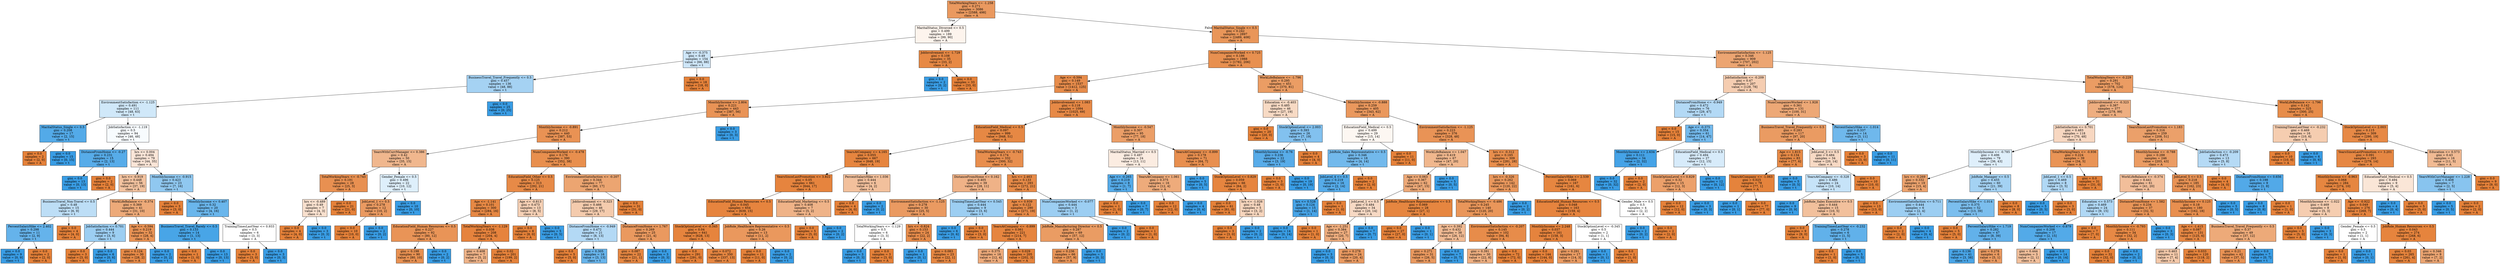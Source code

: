 digraph Tree {
node [shape=box, style="filled", color="black"] ;
0 [label="TotalWorkingYears <= -1.258\ngini = 0.271\nsamples = 3086\nvalue = [2588, 498]\nclass = A", fillcolor="#ea995f"] ;
1 [label="MaritalStatus_Divorced <= 0.5\ngini = 0.499\nsamples = 189\nvalue = [99, 90]\nclass = A", fillcolor="#fdf4ed"] ;
0 -> 1 [labeldistance=2.5, labelangle=45, headlabel="True"] ;
2 [label="Age <= -0.375\ngini = 0.49\nsamples = 154\nvalue = [66, 88]\nclass = t", fillcolor="#cee6f8"] ;
1 -> 2 ;
3 [label="BusinessTravel_Travel_Frequently <= 0.5\ngini = 0.457\nsamples = 136\nvalue = [48, 88]\nclass = t", fillcolor="#a5d2f3"] ;
2 -> 3 ;
4 [label="EnvironmentSatisfaction <= -1.125\ngini = 0.491\nsamples = 111\nvalue = [48, 63]\nclass = t", fillcolor="#d0e8f9"] ;
3 -> 4 ;
5 [label="MaritalStatus_Single <= 0.5\ngini = 0.208\nsamples = 17\nvalue = [2, 15]\nclass = t", fillcolor="#53aae8"] ;
4 -> 5 ;
6 [label="gini = 0.0\nsamples = 2\nvalue = [2, 0]\nclass = A", fillcolor="#e58139"] ;
5 -> 6 ;
7 [label="gini = 0.0\nsamples = 15\nvalue = [0, 15]\nclass = t", fillcolor="#399de5"] ;
5 -> 7 ;
8 [label="JobSatisfaction <= -1.119\ngini = 0.5\nsamples = 94\nvalue = [46, 48]\nclass = t", fillcolor="#f7fbfe"] ;
4 -> 8 ;
9 [label="DistanceFromHome <= -0.27\ngini = 0.231\nsamples = 15\nvalue = [2, 13]\nclass = t", fillcolor="#57ace9"] ;
8 -> 9 ;
10 [label="gini = 0.0\nsamples = 13\nvalue = [0, 13]\nclass = t", fillcolor="#399de5"] ;
9 -> 10 ;
11 [label="gini = 0.0\nsamples = 2\nvalue = [2, 0]\nclass = A", fillcolor="#e58139"] ;
9 -> 11 ;
12 [label="hrs <= 0.004\ngini = 0.494\nsamples = 79\nvalue = [44, 35]\nclass = A", fillcolor="#fae5d7"] ;
8 -> 12 ;
13 [label="hrs <= -0.919\ngini = 0.448\nsamples = 56\nvalue = [37, 19]\nclass = A", fillcolor="#f2c29f"] ;
12 -> 13 ;
14 [label="BusinessTravel_Non-Travel <= 0.5\ngini = 0.48\nsamples = 15\nvalue = [6, 9]\nclass = t", fillcolor="#bddef6"] ;
13 -> 14 ;
15 [label="PercentSalaryHike <= 2.402\ngini = 0.298\nsamples = 11\nvalue = [2, 9]\nclass = t", fillcolor="#65b3eb"] ;
14 -> 15 ;
16 [label="gini = 0.0\nsamples = 9\nvalue = [0, 9]\nclass = t", fillcolor="#399de5"] ;
15 -> 16 ;
17 [label="gini = 0.0\nsamples = 2\nvalue = [2, 0]\nclass = A", fillcolor="#e58139"] ;
15 -> 17 ;
18 [label="gini = 0.0\nsamples = 4\nvalue = [4, 0]\nclass = A", fillcolor="#e58139"] ;
14 -> 18 ;
19 [label="WorkLifeBalance <= -0.374\ngini = 0.369\nsamples = 41\nvalue = [31, 10]\nclass = A", fillcolor="#edaa79"] ;
13 -> 19 ;
20 [label="JobSatisfaction <= 0.701\ngini = 0.444\nsamples = 9\nvalue = [3, 6]\nclass = t", fillcolor="#9ccef2"] ;
19 -> 20 ;
21 [label="gini = 0.0\nsamples = 3\nvalue = [3, 0]\nclass = A", fillcolor="#e58139"] ;
20 -> 21 ;
22 [label="gini = 0.0\nsamples = 6\nvalue = [0, 6]\nclass = t", fillcolor="#399de5"] ;
20 -> 22 ;
23 [label="Age <= -0.594\ngini = 0.219\nsamples = 32\nvalue = [28, 4]\nclass = A", fillcolor="#e99355"] ;
19 -> 23 ;
24 [label="gini = 0.124\nsamples = 30\nvalue = [28, 2]\nclass = A", fillcolor="#e78a47"] ;
23 -> 24 ;
25 [label="gini = 0.0\nsamples = 2\nvalue = [0, 2]\nclass = t", fillcolor="#399de5"] ;
23 -> 25 ;
26 [label="MonthlyIncome <= -0.915\ngini = 0.423\nsamples = 23\nvalue = [7, 16]\nclass = t", fillcolor="#90c8f0"] ;
12 -> 26 ;
27 [label="gini = 0.0\nsamples = 3\nvalue = [3, 0]\nclass = A", fillcolor="#e58139"] ;
26 -> 27 ;
28 [label="MonthlyIncome <= 0.407\ngini = 0.32\nsamples = 20\nvalue = [4, 16]\nclass = t", fillcolor="#6ab6ec"] ;
26 -> 28 ;
29 [label="BusinessTravel_Travel_Rarely <= 0.5\ngini = 0.133\nsamples = 14\nvalue = [1, 13]\nclass = t", fillcolor="#48a5e7"] ;
28 -> 29 ;
30 [label="gini = 0.0\nsamples = 1\nvalue = [1, 0]\nclass = A", fillcolor="#e58139"] ;
29 -> 30 ;
31 [label="gini = 0.0\nsamples = 13\nvalue = [0, 13]\nclass = t", fillcolor="#399de5"] ;
29 -> 31 ;
32 [label="TrainingTimesLastYear <= 0.933\ngini = 0.5\nsamples = 6\nvalue = [3, 3]\nclass = A", fillcolor="#ffffff"] ;
28 -> 32 ;
33 [label="gini = 0.0\nsamples = 3\nvalue = [3, 0]\nclass = A", fillcolor="#e58139"] ;
32 -> 33 ;
34 [label="gini = 0.0\nsamples = 3\nvalue = [0, 3]\nclass = t", fillcolor="#399de5"] ;
32 -> 34 ;
35 [label="gini = 0.0\nsamples = 25\nvalue = [0, 25]\nclass = t", fillcolor="#399de5"] ;
3 -> 35 ;
36 [label="gini = 0.0\nsamples = 18\nvalue = [18, 0]\nclass = A", fillcolor="#e58139"] ;
2 -> 36 ;
37 [label="JobInvolvement <= -1.729\ngini = 0.108\nsamples = 35\nvalue = [33, 2]\nclass = A", fillcolor="#e78945"] ;
1 -> 37 ;
38 [label="gini = 0.0\nsamples = 2\nvalue = [0, 2]\nclass = t", fillcolor="#399de5"] ;
37 -> 38 ;
39 [label="gini = 0.0\nsamples = 33\nvalue = [33, 0]\nclass = A", fillcolor="#e58139"] ;
37 -> 39 ;
40 [label="MaritalStatus_Single <= 0.5\ngini = 0.242\nsamples = 2897\nvalue = [2489, 408]\nclass = A", fillcolor="#e99659"] ;
0 -> 40 [labeldistance=2.5, labelangle=-45, headlabel="False"] ;
41 [label="NumCompaniesWorked <= 0.725\ngini = 0.186\nsamples = 1988\nvalue = [1782, 206]\nclass = A", fillcolor="#e89050"] ;
40 -> 41 ;
42 [label="Age <= -0.594\ngini = 0.149\nsamples = 1537\nvalue = [1412, 125]\nclass = A", fillcolor="#e78c4b"] ;
41 -> 42 ;
43 [label="MonthlyIncome <= 2.804\ngini = 0.221\nsamples = 443\nvalue = [387, 56]\nclass = A", fillcolor="#e99356"] ;
42 -> 43 ;
44 [label="MonthlyIncome <= -0.891\ngini = 0.212\nsamples = 440\nvalue = [387, 53]\nclass = A", fillcolor="#e99254"] ;
43 -> 44 ;
45 [label="YearsWithCurrManager <= 0.386\ngini = 0.42\nsamples = 50\nvalue = [35, 15]\nclass = A", fillcolor="#f0b78e"] ;
44 -> 45 ;
46 [label="TotalWorkingYears <= -0.743\ngini = 0.191\nsamples = 28\nvalue = [25, 3]\nclass = A", fillcolor="#e89051"] ;
45 -> 46 ;
47 [label="hrs <= -0.489\ngini = 0.49\nsamples = 7\nvalue = [4, 3]\nclass = A", fillcolor="#f8e0ce"] ;
46 -> 47 ;
48 [label="gini = 0.0\nsamples = 4\nvalue = [4, 0]\nclass = A", fillcolor="#e58139"] ;
47 -> 48 ;
49 [label="gini = 0.0\nsamples = 3\nvalue = [0, 3]\nclass = t", fillcolor="#399de5"] ;
47 -> 49 ;
50 [label="gini = 0.0\nsamples = 21\nvalue = [21, 0]\nclass = A", fillcolor="#e58139"] ;
46 -> 50 ;
51 [label="Gender_Female <= 0.5\ngini = 0.496\nsamples = 22\nvalue = [10, 12]\nclass = t", fillcolor="#deeffb"] ;
45 -> 51 ;
52 [label="JobLevel_1 <= 0.5\ngini = 0.278\nsamples = 12\nvalue = [10, 2]\nclass = A", fillcolor="#ea9a61"] ;
51 -> 52 ;
53 [label="gini = 0.0\nsamples = 10\nvalue = [10, 0]\nclass = A", fillcolor="#e58139"] ;
52 -> 53 ;
54 [label="gini = 0.0\nsamples = 2\nvalue = [0, 2]\nclass = t", fillcolor="#399de5"] ;
52 -> 54 ;
55 [label="gini = 0.0\nsamples = 10\nvalue = [0, 10]\nclass = t", fillcolor="#399de5"] ;
51 -> 55 ;
56 [label="NumCompaniesWorked <= -0.478\ngini = 0.176\nsamples = 390\nvalue = [352, 38]\nclass = A", fillcolor="#e88f4e"] ;
44 -> 56 ;
57 [label="EducationField_Other <= 0.5\ngini = 0.125\nsamples = 313\nvalue = [292, 21]\nclass = A", fillcolor="#e78a47"] ;
56 -> 57 ;
58 [label="Age <= -1.141\ngini = 0.101\nsamples = 300\nvalue = [284, 16]\nclass = A", fillcolor="#e68844"] ;
57 -> 58 ;
59 [label="EducationField_Human Resources <= 0.5\ngini = 0.227\nsamples = 92\nvalue = [80, 12]\nclass = A", fillcolor="#e99457"] ;
58 -> 59 ;
60 [label="gini = 0.198\nsamples = 90\nvalue = [80, 10]\nclass = A", fillcolor="#e89152"] ;
59 -> 60 ;
61 [label="gini = 0.0\nsamples = 2\nvalue = [0, 2]\nclass = t", fillcolor="#399de5"] ;
59 -> 61 ;
62 [label="TotalWorkingYears <= -1.129\ngini = 0.038\nsamples = 208\nvalue = [204, 4]\nclass = A", fillcolor="#e6833d"] ;
58 -> 62 ;
63 [label="gini = 0.408\nsamples = 7\nvalue = [5, 2]\nclass = A", fillcolor="#efb388"] ;
62 -> 63 ;
64 [label="gini = 0.02\nsamples = 201\nvalue = [199, 2]\nclass = A", fillcolor="#e5823b"] ;
62 -> 64 ;
65 [label="Age <= -0.813\ngini = 0.473\nsamples = 13\nvalue = [8, 5]\nclass = A", fillcolor="#f5d0b5"] ;
57 -> 65 ;
66 [label="gini = 0.0\nsamples = 8\nvalue = [8, 0]\nclass = A", fillcolor="#e58139"] ;
65 -> 66 ;
67 [label="gini = 0.0\nsamples = 5\nvalue = [0, 5]\nclass = t", fillcolor="#399de5"] ;
65 -> 67 ;
68 [label="EnvironmentSatisfaction <= -0.207\ngini = 0.344\nsamples = 77\nvalue = [60, 17]\nclass = A", fillcolor="#eca571"] ;
56 -> 68 ;
69 [label="JobInvolvement <= -0.323\ngini = 0.466\nsamples = 46\nvalue = [29, 17]\nclass = A", fillcolor="#f4cbad"] ;
68 -> 69 ;
70 [label="DistanceFromHome <= -0.949\ngini = 0.472\nsamples = 21\nvalue = [8, 13]\nclass = t", fillcolor="#b3d9f5"] ;
69 -> 70 ;
71 [label="gini = 0.0\nsamples = 5\nvalue = [5, 0]\nclass = A", fillcolor="#e58139"] ;
70 -> 71 ;
72 [label="gini = 0.305\nsamples = 16\nvalue = [3, 13]\nclass = t", fillcolor="#67b4eb"] ;
70 -> 72 ;
73 [label="DistanceFromHome <= 1.767\ngini = 0.269\nsamples = 25\nvalue = [21, 4]\nclass = A", fillcolor="#ea995f"] ;
69 -> 73 ;
74 [label="gini = 0.087\nsamples = 22\nvalue = [21, 1]\nclass = A", fillcolor="#e68742"] ;
73 -> 74 ;
75 [label="gini = 0.0\nsamples = 3\nvalue = [0, 3]\nclass = t", fillcolor="#399de5"] ;
73 -> 75 ;
76 [label="gini = 0.0\nsamples = 31\nvalue = [31, 0]\nclass = A", fillcolor="#e58139"] ;
68 -> 76 ;
77 [label="gini = 0.0\nsamples = 3\nvalue = [0, 3]\nclass = t", fillcolor="#399de5"] ;
43 -> 77 ;
78 [label="JobInvolvement <= 1.083\ngini = 0.118\nsamples = 1094\nvalue = [1025, 69]\nclass = A", fillcolor="#e78946"] ;
42 -> 78 ;
79 [label="EducationField_Medical <= 0.5\ngini = 0.097\nsamples = 999\nvalue = [948, 51]\nclass = A", fillcolor="#e68844"] ;
78 -> 79 ;
80 [label="YearsAtCompany <= 4.165\ngini = 0.055\nsamples = 667\nvalue = [648, 19]\nclass = A", fillcolor="#e6853f"] ;
79 -> 80 ;
81 [label="YearsSinceLastPromotion <= 3.822\ngini = 0.05\nsamples = 661\nvalue = [644, 17]\nclass = A", fillcolor="#e6843e"] ;
80 -> 81 ;
82 [label="EducationField_Human Resources <= 0.5\ngini = 0.045\nsamples = 654\nvalue = [639, 15]\nclass = A", fillcolor="#e6843e"] ;
81 -> 82 ;
83 [label="StockOptionLevel <= -0.345\ngini = 0.04\nsamples = 641\nvalue = [628, 13]\nclass = A", fillcolor="#e6843d"] ;
82 -> 83 ;
84 [label="gini = 0.0\nsamples = 291\nvalue = [291, 0]\nclass = A", fillcolor="#e58139"] ;
83 -> 84 ;
85 [label="gini = 0.072\nsamples = 350\nvalue = [337, 13]\nclass = A", fillcolor="#e68641"] ;
83 -> 85 ;
86 [label="JobRole_Healthcare Representative <= 0.5\ngini = 0.26\nsamples = 13\nvalue = [11, 2]\nclass = A", fillcolor="#ea985d"] ;
82 -> 86 ;
87 [label="gini = 0.0\nsamples = 11\nvalue = [11, 0]\nclass = A", fillcolor="#e58139"] ;
86 -> 87 ;
88 [label="gini = 0.0\nsamples = 2\nvalue = [0, 2]\nclass = t", fillcolor="#399de5"] ;
86 -> 88 ;
89 [label="EducationField_Marketing <= 0.5\ngini = 0.408\nsamples = 7\nvalue = [5, 2]\nclass = A", fillcolor="#efb388"] ;
81 -> 89 ;
90 [label="gini = 0.0\nsamples = 5\nvalue = [5, 0]\nclass = A", fillcolor="#e58139"] ;
89 -> 90 ;
91 [label="gini = 0.0\nsamples = 2\nvalue = [0, 2]\nclass = t", fillcolor="#399de5"] ;
89 -> 91 ;
92 [label="PercentSalaryHike <= 1.036\ngini = 0.444\nsamples = 6\nvalue = [4, 2]\nclass = A", fillcolor="#f2c09c"] ;
80 -> 92 ;
93 [label="gini = 0.0\nsamples = 4\nvalue = [4, 0]\nclass = A", fillcolor="#e58139"] ;
92 -> 93 ;
94 [label="gini = 0.0\nsamples = 2\nvalue = [0, 2]\nclass = t", fillcolor="#399de5"] ;
92 -> 94 ;
95 [label="TotalWorkingYears <= -0.743\ngini = 0.174\nsamples = 332\nvalue = [300, 32]\nclass = A", fillcolor="#e88e4e"] ;
79 -> 95 ;
96 [label="DistanceFromHome <= 0.162\ngini = 0.405\nsamples = 39\nvalue = [28, 11]\nclass = A", fillcolor="#efb287"] ;
95 -> 96 ;
97 [label="EnvironmentSatisfaction <= -1.125\ngini = 0.278\nsamples = 30\nvalue = [25, 5]\nclass = A", fillcolor="#ea9a61"] ;
96 -> 97 ;
98 [label="TotalWorkingYears <= -1.129\ngini = 0.5\nsamples = 6\nvalue = [3, 3]\nclass = A", fillcolor="#ffffff"] ;
97 -> 98 ;
99 [label="gini = 0.0\nsamples = 3\nvalue = [0, 3]\nclass = t", fillcolor="#399de5"] ;
98 -> 99 ;
100 [label="gini = 0.0\nsamples = 3\nvalue = [3, 0]\nclass = A", fillcolor="#e58139"] ;
98 -> 100 ;
101 [label="hrs <= -0.824\ngini = 0.153\nsamples = 24\nvalue = [22, 2]\nclass = A", fillcolor="#e78c4b"] ;
97 -> 101 ;
102 [label="gini = 0.0\nsamples = 1\nvalue = [0, 1]\nclass = t", fillcolor="#399de5"] ;
101 -> 102 ;
103 [label="gini = 0.083\nsamples = 23\nvalue = [22, 1]\nclass = A", fillcolor="#e68742"] ;
101 -> 103 ;
104 [label="TrainingTimesLastYear <= 0.545\ngini = 0.444\nsamples = 9\nvalue = [3, 6]\nclass = t", fillcolor="#9ccef2"] ;
96 -> 104 ;
105 [label="gini = 0.0\nsamples = 6\nvalue = [0, 6]\nclass = t", fillcolor="#399de5"] ;
104 -> 105 ;
106 [label="gini = 0.0\nsamples = 3\nvalue = [3, 0]\nclass = A", fillcolor="#e58139"] ;
104 -> 106 ;
107 [label="hrs <= 2.463\ngini = 0.133\nsamples = 293\nvalue = [272, 21]\nclass = A", fillcolor="#e78b48"] ;
95 -> 107 ;
108 [label="Age <= 0.939\ngini = 0.122\nsamples = 290\nvalue = [271, 19]\nclass = A", fillcolor="#e78a47"] ;
107 -> 108 ;
109 [label="YearsAtCompany <= -0.899\ngini = 0.061\nsamples = 221\nvalue = [214, 7]\nclass = A", fillcolor="#e6853f"] ;
108 -> 109 ;
110 [label="gini = 0.375\nsamples = 16\nvalue = [12, 4]\nclass = A", fillcolor="#eeab7b"] ;
109 -> 110 ;
111 [label="gini = 0.029\nsamples = 205\nvalue = [202, 3]\nclass = A", fillcolor="#e5833c"] ;
109 -> 111 ;
112 [label="JobRole_Manufacturing Director <= 0.5\ngini = 0.287\nsamples = 69\nvalue = [57, 12]\nclass = A", fillcolor="#ea9c63"] ;
108 -> 112 ;
113 [label="gini = 0.236\nsamples = 66\nvalue = [57, 9]\nclass = A", fillcolor="#e99558"] ;
112 -> 113 ;
114 [label="gini = 0.0\nsamples = 3\nvalue = [0, 3]\nclass = t", fillcolor="#399de5"] ;
112 -> 114 ;
115 [label="NumCompaniesWorked <= -0.077\ngini = 0.444\nsamples = 3\nvalue = [1, 2]\nclass = t", fillcolor="#9ccef2"] ;
107 -> 115 ;
116 [label="gini = 0.0\nsamples = 2\nvalue = [0, 2]\nclass = t", fillcolor="#399de5"] ;
115 -> 116 ;
117 [label="gini = 0.0\nsamples = 1\nvalue = [1, 0]\nclass = A", fillcolor="#e58139"] ;
115 -> 117 ;
118 [label="MonthlyIncome <= -0.547\ngini = 0.307\nsamples = 95\nvalue = [77, 18]\nclass = A", fillcolor="#eb9e67"] ;
78 -> 118 ;
119 [label="MaritalStatus_Married <= 0.5\ngini = 0.497\nsamples = 24\nvalue = [13, 11]\nclass = A", fillcolor="#fbece1"] ;
118 -> 119 ;
120 [label="Age <= -0.265\ngini = 0.219\nsamples = 8\nvalue = [1, 7]\nclass = t", fillcolor="#55abe9"] ;
119 -> 120 ;
121 [label="gini = 0.0\nsamples = 1\nvalue = [1, 0]\nclass = A", fillcolor="#e58139"] ;
120 -> 121 ;
122 [label="gini = 0.0\nsamples = 7\nvalue = [0, 7]\nclass = t", fillcolor="#399de5"] ;
120 -> 122 ;
123 [label="YearsAtCompany <= 1.061\ngini = 0.375\nsamples = 16\nvalue = [12, 4]\nclass = A", fillcolor="#eeab7b"] ;
119 -> 123 ;
124 [label="gini = 0.0\nsamples = 12\nvalue = [12, 0]\nclass = A", fillcolor="#e58139"] ;
123 -> 124 ;
125 [label="gini = 0.0\nsamples = 4\nvalue = [0, 4]\nclass = t", fillcolor="#399de5"] ;
123 -> 125 ;
126 [label="YearsAtCompany <= -0.899\ngini = 0.178\nsamples = 71\nvalue = [64, 7]\nclass = A", fillcolor="#e88f4f"] ;
118 -> 126 ;
127 [label="gini = 0.0\nsamples = 5\nvalue = [0, 5]\nclass = t", fillcolor="#399de5"] ;
126 -> 127 ;
128 [label="StockOptionLevel <= 0.829\ngini = 0.059\nsamples = 66\nvalue = [64, 2]\nclass = A", fillcolor="#e6853f"] ;
126 -> 128 ;
129 [label="gini = 0.0\nsamples = 61\nvalue = [61, 0]\nclass = A", fillcolor="#e58139"] ;
128 -> 129 ;
130 [label="hrs <= -1.026\ngini = 0.48\nsamples = 5\nvalue = [3, 2]\nclass = A", fillcolor="#f6d5bd"] ;
128 -> 130 ;
131 [label="gini = 0.0\nsamples = 3\nvalue = [3, 0]\nclass = A", fillcolor="#e58139"] ;
130 -> 131 ;
132 [label="gini = 0.0\nsamples = 2\nvalue = [0, 2]\nclass = t", fillcolor="#399de5"] ;
130 -> 132 ;
133 [label="WorkLifeBalance <= -1.796\ngini = 0.295\nsamples = 451\nvalue = [370, 81]\nclass = A", fillcolor="#eb9d64"] ;
41 -> 133 ;
134 [label="Education <= -0.403\ngini = 0.485\nsamples = 46\nvalue = [27, 19]\nclass = A", fillcolor="#f7dac4"] ;
133 -> 134 ;
135 [label="gini = 0.0\nsamples = 20\nvalue = [20, 0]\nclass = A", fillcolor="#e58139"] ;
134 -> 135 ;
136 [label="StockOptionLevel <= 2.003\ngini = 0.393\nsamples = 26\nvalue = [7, 19]\nclass = t", fillcolor="#82c1ef"] ;
134 -> 136 ;
137 [label="MonthlyIncome <= -0.76\ngini = 0.236\nsamples = 22\nvalue = [3, 19]\nclass = t", fillcolor="#58ace9"] ;
136 -> 137 ;
138 [label="gini = 0.0\nsamples = 3\nvalue = [3, 0]\nclass = A", fillcolor="#e58139"] ;
137 -> 138 ;
139 [label="gini = 0.0\nsamples = 19\nvalue = [0, 19]\nclass = t", fillcolor="#399de5"] ;
137 -> 139 ;
140 [label="gini = 0.0\nsamples = 4\nvalue = [4, 0]\nclass = A", fillcolor="#e58139"] ;
136 -> 140 ;
141 [label="MonthlyIncome <= -0.888\ngini = 0.259\nsamples = 405\nvalue = [343, 62]\nclass = A", fillcolor="#ea985d"] ;
133 -> 141 ;
142 [label="EducationField_Medical <= 0.5\ngini = 0.499\nsamples = 29\nvalue = [15, 14]\nclass = A", fillcolor="#fdf7f2"] ;
141 -> 142 ;
143 [label="JobRole_Sales Representative <= 0.5\ngini = 0.346\nsamples = 18\nvalue = [4, 14]\nclass = t", fillcolor="#72b9ec"] ;
142 -> 143 ;
144 [label="JobLevel_4 <= 0.5\ngini = 0.219\nsamples = 16\nvalue = [2, 14]\nclass = t", fillcolor="#55abe9"] ;
143 -> 144 ;
145 [label="hrs <= 0.528\ngini = 0.124\nsamples = 15\nvalue = [1, 14]\nclass = t", fillcolor="#47a4e7"] ;
144 -> 145 ;
146 [label="gini = 0.0\nsamples = 14\nvalue = [0, 14]\nclass = t", fillcolor="#399de5"] ;
145 -> 146 ;
147 [label="gini = 0.0\nsamples = 1\nvalue = [1, 0]\nclass = A", fillcolor="#e58139"] ;
145 -> 147 ;
148 [label="gini = 0.0\nsamples = 1\nvalue = [1, 0]\nclass = A", fillcolor="#e58139"] ;
144 -> 148 ;
149 [label="gini = 0.0\nsamples = 2\nvalue = [2, 0]\nclass = A", fillcolor="#e58139"] ;
143 -> 149 ;
150 [label="gini = 0.0\nsamples = 11\nvalue = [11, 0]\nclass = A", fillcolor="#e58139"] ;
142 -> 150 ;
151 [label="EnvironmentSatisfaction <= -1.125\ngini = 0.223\nsamples = 376\nvalue = [328, 48]\nclass = A", fillcolor="#e99356"] ;
141 -> 151 ;
152 [label="WorkLifeBalance <= 1.047\ngini = 0.419\nsamples = 67\nvalue = [47, 20]\nclass = A", fillcolor="#f0b78d"] ;
151 -> 152 ;
153 [label="Age <= 0.063\ngini = 0.367\nsamples = 62\nvalue = [47, 15]\nclass = A", fillcolor="#eda978"] ;
152 -> 153 ;
154 [label="JobLevel_1 <= 0.5\ngini = 0.484\nsamples = 34\nvalue = [20, 14]\nclass = A", fillcolor="#f7d9c4"] ;
153 -> 154 ;
155 [label="Age <= -1.251\ngini = 0.384\nsamples = 27\nvalue = [20, 7]\nclass = A", fillcolor="#eead7e"] ;
154 -> 155 ;
156 [label="gini = 0.0\nsamples = 3\nvalue = [0, 3]\nclass = t", fillcolor="#399de5"] ;
155 -> 156 ;
157 [label="gini = 0.278\nsamples = 24\nvalue = [20, 4]\nclass = A", fillcolor="#ea9a61"] ;
155 -> 157 ;
158 [label="gini = 0.0\nsamples = 7\nvalue = [0, 7]\nclass = t", fillcolor="#399de5"] ;
154 -> 158 ;
159 [label="JobRole_Healthcare Representative <= 0.5\ngini = 0.069\nsamples = 28\nvalue = [27, 1]\nclass = A", fillcolor="#e68640"] ;
153 -> 159 ;
160 [label="gini = 0.0\nsamples = 27\nvalue = [27, 0]\nclass = A", fillcolor="#e58139"] ;
159 -> 160 ;
161 [label="gini = 0.0\nsamples = 1\nvalue = [0, 1]\nclass = t", fillcolor="#399de5"] ;
159 -> 161 ;
162 [label="gini = 0.0\nsamples = 5\nvalue = [0, 5]\nclass = t", fillcolor="#399de5"] ;
152 -> 162 ;
163 [label="hrs <= -0.312\ngini = 0.165\nsamples = 309\nvalue = [281, 28]\nclass = A", fillcolor="#e88e4d"] ;
151 -> 163 ;
164 [label="hrs <= -0.326\ngini = 0.262\nsamples = 142\nvalue = [120, 22]\nclass = A", fillcolor="#ea985d"] ;
163 -> 164 ;
165 [label="TotalWorkingYears <= -0.486\ngini = 0.245\nsamples = 140\nvalue = [120, 20]\nclass = A", fillcolor="#e9965a"] ;
164 -> 165 ;
166 [label="Age <= 0.392\ngini = 0.432\nsamples = 38\nvalue = [26, 12]\nclass = A", fillcolor="#f1bb94"] ;
165 -> 166 ;
167 [label="gini = 0.271\nsamples = 31\nvalue = [26, 5]\nclass = A", fillcolor="#ea995f"] ;
166 -> 167 ;
168 [label="gini = 0.0\nsamples = 7\nvalue = [0, 7]\nclass = t", fillcolor="#399de5"] ;
166 -> 168 ;
169 [label="EnvironmentSatisfaction <= -0.207\ngini = 0.145\nsamples = 102\nvalue = [94, 8]\nclass = A", fillcolor="#e78c4a"] ;
165 -> 169 ;
170 [label="gini = 0.391\nsamples = 30\nvalue = [22, 8]\nclass = A", fillcolor="#eeaf81"] ;
169 -> 170 ;
171 [label="gini = 0.0\nsamples = 72\nvalue = [72, 0]\nclass = A", fillcolor="#e58139"] ;
169 -> 171 ;
172 [label="gini = 0.0\nsamples = 2\nvalue = [0, 2]\nclass = t", fillcolor="#399de5"] ;
164 -> 172 ;
173 [label="PercentSalaryHike <= 2.539\ngini = 0.069\nsamples = 167\nvalue = [161, 6]\nclass = A", fillcolor="#e68640"] ;
163 -> 173 ;
174 [label="EducationField_Human Resources <= 0.5\ngini = 0.048\nsamples = 163\nvalue = [159, 4]\nclass = A", fillcolor="#e6843e"] ;
173 -> 174 ;
175 [label="MonthlyIncome <= 2.248\ngini = 0.037\nsamples = 161\nvalue = [158, 3]\nclass = A", fillcolor="#e5833d"] ;
174 -> 175 ;
176 [label="gini = 0.0\nsamples = 144\nvalue = [144, 0]\nclass = A", fillcolor="#e58139"] ;
175 -> 176 ;
177 [label="gini = 0.291\nsamples = 17\nvalue = [14, 3]\nclass = A", fillcolor="#eb9c63"] ;
175 -> 177 ;
178 [label="StockOptionLevel <= -0.345\ngini = 0.5\nsamples = 2\nvalue = [1, 1]\nclass = A", fillcolor="#ffffff"] ;
174 -> 178 ;
179 [label="gini = 0.0\nsamples = 1\nvalue = [0, 1]\nclass = t", fillcolor="#399de5"] ;
178 -> 179 ;
180 [label="gini = 0.0\nsamples = 1\nvalue = [1, 0]\nclass = A", fillcolor="#e58139"] ;
178 -> 180 ;
181 [label="Gender_Male <= 0.5\ngini = 0.5\nsamples = 4\nvalue = [2, 2]\nclass = A", fillcolor="#ffffff"] ;
173 -> 181 ;
182 [label="gini = 0.0\nsamples = 2\nvalue = [0, 2]\nclass = t", fillcolor="#399de5"] ;
181 -> 182 ;
183 [label="gini = 0.0\nsamples = 2\nvalue = [2, 0]\nclass = A", fillcolor="#e58139"] ;
181 -> 183 ;
184 [label="EnvironmentSatisfaction <= -1.125\ngini = 0.346\nsamples = 909\nvalue = [707, 202]\nclass = A", fillcolor="#eca572"] ;
40 -> 184 ;
185 [label="JobSatisfaction <= -0.209\ngini = 0.47\nsamples = 207\nvalue = [129, 78]\nclass = A", fillcolor="#f5cdb1"] ;
184 -> 185 ;
186 [label="DistanceFromHome <= -0.949\ngini = 0.472\nsamples = 76\nvalue = [29, 47]\nclass = t", fillcolor="#b3d9f5"] ;
185 -> 186 ;
187 [label="gini = 0.0\nsamples = 15\nvalue = [15, 0]\nclass = A", fillcolor="#e58139"] ;
186 -> 187 ;
188 [label="Age <= -0.375\ngini = 0.354\nsamples = 61\nvalue = [14, 47]\nclass = t", fillcolor="#74baed"] ;
186 -> 188 ;
189 [label="MonthlyIncome <= 2.634\ngini = 0.111\nsamples = 34\nvalue = [2, 32]\nclass = t", fillcolor="#45a3e7"] ;
188 -> 189 ;
190 [label="gini = 0.0\nsamples = 32\nvalue = [0, 32]\nclass = t", fillcolor="#399de5"] ;
189 -> 190 ;
191 [label="gini = 0.0\nsamples = 2\nvalue = [2, 0]\nclass = A", fillcolor="#e58139"] ;
189 -> 191 ;
192 [label="EducationField_Medical <= 0.5\ngini = 0.494\nsamples = 27\nvalue = [12, 15]\nclass = t", fillcolor="#d7ebfa"] ;
188 -> 192 ;
193 [label="StockOptionLevel <= 0.829\ngini = 0.32\nsamples = 15\nvalue = [12, 3]\nclass = A", fillcolor="#eca06a"] ;
192 -> 193 ;
194 [label="gini = 0.0\nsamples = 12\nvalue = [12, 0]\nclass = A", fillcolor="#e58139"] ;
193 -> 194 ;
195 [label="gini = 0.0\nsamples = 3\nvalue = [0, 3]\nclass = t", fillcolor="#399de5"] ;
193 -> 195 ;
196 [label="gini = 0.0\nsamples = 12\nvalue = [0, 12]\nclass = t", fillcolor="#399de5"] ;
192 -> 196 ;
197 [label="NumCompaniesWorked <= 1.928\ngini = 0.361\nsamples = 131\nvalue = [100, 31]\nclass = A", fillcolor="#eda876"] ;
185 -> 197 ;
198 [label="BusinessTravel_Travel_Frequently <= 0.5\ngini = 0.283\nsamples = 117\nvalue = [97, 20]\nclass = A", fillcolor="#ea9b62"] ;
197 -> 198 ;
199 [label="Age <= 1.815\ngini = 0.134\nsamples = 83\nvalue = [77, 6]\nclass = A", fillcolor="#e78b48"] ;
198 -> 199 ;
200 [label="YearsAtCompany <= -1.063\ngini = 0.025\nsamples = 78\nvalue = [77, 1]\nclass = A", fillcolor="#e5833c"] ;
199 -> 200 ;
201 [label="gini = 0.0\nsamples = 1\nvalue = [0, 1]\nclass = t", fillcolor="#399de5"] ;
200 -> 201 ;
202 [label="gini = 0.0\nsamples = 77\nvalue = [77, 0]\nclass = A", fillcolor="#e58139"] ;
200 -> 202 ;
203 [label="gini = 0.0\nsamples = 5\nvalue = [0, 5]\nclass = t", fillcolor="#399de5"] ;
199 -> 203 ;
204 [label="JobLevel_3 <= 0.5\ngini = 0.484\nsamples = 34\nvalue = [20, 14]\nclass = A", fillcolor="#f7d9c4"] ;
198 -> 204 ;
205 [label="YearsAtCompany <= -0.328\ngini = 0.486\nsamples = 24\nvalue = [10, 14]\nclass = t", fillcolor="#c6e3f8"] ;
204 -> 205 ;
206 [label="gini = 0.0\nsamples = 9\nvalue = [0, 9]\nclass = t", fillcolor="#399de5"] ;
205 -> 206 ;
207 [label="JobRole_Sales Executive <= 0.5\ngini = 0.444\nsamples = 15\nvalue = [10, 5]\nclass = A", fillcolor="#f2c09c"] ;
205 -> 207 ;
208 [label="gini = 0.0\nsamples = 9\nvalue = [9, 0]\nclass = A", fillcolor="#e58139"] ;
207 -> 208 ;
209 [label="TrainingTimesLastYear <= -0.232\ngini = 0.278\nsamples = 6\nvalue = [1, 5]\nclass = t", fillcolor="#61b1ea"] ;
207 -> 209 ;
210 [label="gini = 0.0\nsamples = 1\nvalue = [1, 0]\nclass = A", fillcolor="#e58139"] ;
209 -> 210 ;
211 [label="gini = 0.0\nsamples = 5\nvalue = [0, 5]\nclass = t", fillcolor="#399de5"] ;
209 -> 211 ;
212 [label="gini = 0.0\nsamples = 10\nvalue = [10, 0]\nclass = A", fillcolor="#e58139"] ;
204 -> 212 ;
213 [label="PercentSalaryHike <= -1.014\ngini = 0.337\nsamples = 14\nvalue = [3, 11]\nclass = t", fillcolor="#6fb8ec"] ;
197 -> 213 ;
214 [label="gini = 0.0\nsamples = 3\nvalue = [3, 0]\nclass = A", fillcolor="#e58139"] ;
213 -> 214 ;
215 [label="gini = 0.0\nsamples = 11\nvalue = [0, 11]\nclass = t", fillcolor="#399de5"] ;
213 -> 215 ;
216 [label="TotalWorkingYears <= -0.229\ngini = 0.291\nsamples = 702\nvalue = [578, 124]\nclass = A", fillcolor="#eb9c63"] ;
184 -> 216 ;
217 [label="JobInvolvement <= -0.323\ngini = 0.387\nsamples = 377\nvalue = [278, 99]\nclass = A", fillcolor="#eeae80"] ;
216 -> 217 ;
218 [label="JobSatisfaction <= 0.701\ngini = 0.483\nsamples = 118\nvalue = [70, 48]\nclass = A", fillcolor="#f7d7c1"] ;
217 -> 218 ;
219 [label="MonthlyIncome <= -0.785\ngini = 0.496\nsamples = 79\nvalue = [36, 43]\nclass = t", fillcolor="#dfeffb"] ;
218 -> 219 ;
220 [label="hrs <= -0.269\ngini = 0.332\nsamples = 19\nvalue = [15, 4]\nclass = A", fillcolor="#eca36e"] ;
219 -> 220 ;
221 [label="gini = 0.0\nsamples = 13\nvalue = [13, 0]\nclass = A", fillcolor="#e58139"] ;
220 -> 221 ;
222 [label="EnvironmentSatisfaction <= 0.711\ngini = 0.444\nsamples = 6\nvalue = [2, 4]\nclass = t", fillcolor="#9ccef2"] ;
220 -> 222 ;
223 [label="gini = 0.0\nsamples = 2\nvalue = [2, 0]\nclass = A", fillcolor="#e58139"] ;
222 -> 223 ;
224 [label="gini = 0.0\nsamples = 4\nvalue = [0, 4]\nclass = t", fillcolor="#399de5"] ;
222 -> 224 ;
225 [label="JobRole_Manager <= 0.5\ngini = 0.455\nsamples = 60\nvalue = [21, 39]\nclass = t", fillcolor="#a4d2f3"] ;
219 -> 225 ;
226 [label="PercentSalaryHike <= -1.014\ngini = 0.375\nsamples = 52\nvalue = [13, 39]\nclass = t", fillcolor="#7bbeee"] ;
225 -> 226 ;
227 [label="gini = 0.0\nsamples = 5\nvalue = [5, 0]\nclass = A", fillcolor="#e58139"] ;
226 -> 227 ;
228 [label="PercentSalaryHike <= 1.719\ngini = 0.282\nsamples = 47\nvalue = [8, 39]\nclass = t", fillcolor="#62b1ea"] ;
226 -> 228 ;
229 [label="gini = 0.136\nsamples = 41\nvalue = [3, 38]\nclass = t", fillcolor="#49a5e7"] ;
228 -> 229 ;
230 [label="gini = 0.278\nsamples = 6\nvalue = [5, 1]\nclass = A", fillcolor="#ea9a61"] ;
228 -> 230 ;
231 [label="gini = 0.0\nsamples = 8\nvalue = [8, 0]\nclass = A", fillcolor="#e58139"] ;
225 -> 231 ;
232 [label="TotalWorkingYears <= -0.936\ngini = 0.224\nsamples = 39\nvalue = [34, 5]\nclass = A", fillcolor="#e99456"] ;
218 -> 232 ;
233 [label="JobLevel_1 <= 0.5\ngini = 0.469\nsamples = 8\nvalue = [3, 5]\nclass = t", fillcolor="#b0d8f5"] ;
232 -> 233 ;
234 [label="gini = 0.0\nsamples = 5\nvalue = [0, 5]\nclass = t", fillcolor="#399de5"] ;
233 -> 234 ;
235 [label="gini = 0.0\nsamples = 3\nvalue = [3, 0]\nclass = A", fillcolor="#e58139"] ;
233 -> 235 ;
236 [label="gini = 0.0\nsamples = 31\nvalue = [31, 0]\nclass = A", fillcolor="#e58139"] ;
232 -> 236 ;
237 [label="YearsSinceLastPromotion <= 1.183\ngini = 0.316\nsamples = 259\nvalue = [208, 51]\nclass = A", fillcolor="#eba06a"] ;
217 -> 237 ;
238 [label="MonthlyIncome <= -0.788\ngini = 0.288\nsamples = 246\nvalue = [203, 43]\nclass = A", fillcolor="#eb9c63"] ;
237 -> 238 ;
239 [label="WorkLifeBalance <= -0.374\ngini = 0.441\nsamples = 61\nvalue = [41, 20]\nclass = A", fillcolor="#f2be9a"] ;
238 -> 239 ;
240 [label="Education <= 0.573\ngini = 0.469\nsamples = 24\nvalue = [9, 15]\nclass = t", fillcolor="#b0d8f5"] ;
239 -> 240 ;
241 [label="NumCompaniesWorked <= -0.879\ngini = 0.208\nsamples = 17\nvalue = [2, 15]\nclass = t", fillcolor="#53aae8"] ;
240 -> 241 ;
242 [label="gini = 0.444\nsamples = 3\nvalue = [2, 1]\nclass = A", fillcolor="#f2c09c"] ;
241 -> 242 ;
243 [label="gini = 0.0\nsamples = 14\nvalue = [0, 14]\nclass = t", fillcolor="#399de5"] ;
241 -> 243 ;
244 [label="gini = 0.0\nsamples = 7\nvalue = [7, 0]\nclass = A", fillcolor="#e58139"] ;
240 -> 244 ;
245 [label="DistanceFromHome <= 1.582\ngini = 0.234\nsamples = 37\nvalue = [32, 5]\nclass = A", fillcolor="#e99558"] ;
239 -> 245 ;
246 [label="MonthlyIncome <= -0.793\ngini = 0.111\nsamples = 34\nvalue = [32, 2]\nclass = A", fillcolor="#e78945"] ;
245 -> 246 ;
247 [label="gini = 0.0\nsamples = 32\nvalue = [32, 0]\nclass = A", fillcolor="#e58139"] ;
246 -> 247 ;
248 [label="gini = 0.0\nsamples = 2\nvalue = [0, 2]\nclass = t", fillcolor="#399de5"] ;
246 -> 248 ;
249 [label="gini = 0.0\nsamples = 3\nvalue = [0, 3]\nclass = t", fillcolor="#399de5"] ;
245 -> 249 ;
250 [label="JobLevel_5 <= 0.5\ngini = 0.218\nsamples = 185\nvalue = [162, 23]\nclass = A", fillcolor="#e99355"] ;
238 -> 250 ;
251 [label="MonthlyIncome <= 0.125\ngini = 0.18\nsamples = 180\nvalue = [162, 18]\nclass = A", fillcolor="#e88f4f"] ;
250 -> 251 ;
252 [label="Age <= -1.415\ngini = 0.087\nsamples = 131\nvalue = [125, 6]\nclass = A", fillcolor="#e68743"] ;
251 -> 252 ;
253 [label="gini = 0.463\nsamples = 11\nvalue = [7, 4]\nclass = A", fillcolor="#f4c9aa"] ;
252 -> 253 ;
254 [label="gini = 0.033\nsamples = 120\nvalue = [118, 2]\nclass = A", fillcolor="#e5833c"] ;
252 -> 254 ;
255 [label="BusinessTravel_Travel_Frequently <= 0.5\ngini = 0.37\nsamples = 49\nvalue = [37, 12]\nclass = A", fillcolor="#edaa79"] ;
251 -> 255 ;
256 [label="gini = 0.21\nsamples = 42\nvalue = [37, 5]\nclass = A", fillcolor="#e99254"] ;
255 -> 256 ;
257 [label="gini = 0.0\nsamples = 7\nvalue = [0, 7]\nclass = t", fillcolor="#399de5"] ;
255 -> 257 ;
258 [label="gini = 0.0\nsamples = 5\nvalue = [0, 5]\nclass = t", fillcolor="#399de5"] ;
250 -> 258 ;
259 [label="JobSatisfaction <= -0.209\ngini = 0.473\nsamples = 13\nvalue = [5, 8]\nclass = t", fillcolor="#b5daf5"] ;
237 -> 259 ;
260 [label="gini = 0.0\nsamples = 4\nvalue = [4, 0]\nclass = A", fillcolor="#e58139"] ;
259 -> 260 ;
261 [label="DistanceFromHome <= 0.656\ngini = 0.198\nsamples = 9\nvalue = [1, 8]\nclass = t", fillcolor="#52a9e8"] ;
259 -> 261 ;
262 [label="gini = 0.0\nsamples = 8\nvalue = [0, 8]\nclass = t", fillcolor="#399de5"] ;
261 -> 262 ;
263 [label="gini = 0.0\nsamples = 1\nvalue = [1, 0]\nclass = A", fillcolor="#e58139"] ;
261 -> 263 ;
264 [label="WorkLifeBalance <= -1.796\ngini = 0.142\nsamples = 325\nvalue = [300, 25]\nclass = A", fillcolor="#e78c49"] ;
216 -> 264 ;
265 [label="TrainingTimesLastYear <= -0.232\ngini = 0.469\nsamples = 16\nvalue = [10, 6]\nclass = A", fillcolor="#f5cdb0"] ;
264 -> 265 ;
266 [label="gini = 0.0\nsamples = 10\nvalue = [10, 0]\nclass = A", fillcolor="#e58139"] ;
265 -> 266 ;
267 [label="gini = 0.0\nsamples = 6\nvalue = [0, 6]\nclass = t", fillcolor="#399de5"] ;
265 -> 267 ;
268 [label="StockOptionLevel <= 2.003\ngini = 0.115\nsamples = 309\nvalue = [290, 19]\nclass = A", fillcolor="#e78946"] ;
264 -> 268 ;
269 [label="YearsSinceLastPromotion <= 3.201\ngini = 0.091\nsamples = 293\nvalue = [279, 14]\nclass = A", fillcolor="#e68743"] ;
268 -> 269 ;
270 [label="MonthlyIncome <= -0.963\ngini = 0.068\nsamples = 284\nvalue = [274, 10]\nclass = A", fillcolor="#e68640"] ;
269 -> 270 ;
271 [label="MonthlyIncome <= -1.022\ngini = 0.469\nsamples = 8\nvalue = [5, 3]\nclass = A", fillcolor="#f5cdb0"] ;
270 -> 271 ;
272 [label="gini = 0.0\nsamples = 5\nvalue = [5, 0]\nclass = A", fillcolor="#e58139"] ;
271 -> 272 ;
273 [label="gini = 0.0\nsamples = 3\nvalue = [0, 3]\nclass = t", fillcolor="#399de5"] ;
271 -> 273 ;
274 [label="Age <= -0.922\ngini = 0.049\nsamples = 276\nvalue = [269, 7]\nclass = A", fillcolor="#e6843e"] ;
270 -> 274 ;
275 [label="Gender_Female <= 0.5\ngini = 0.5\nsamples = 2\nvalue = [1, 1]\nclass = A", fillcolor="#ffffff"] ;
274 -> 275 ;
276 [label="gini = 0.0\nsamples = 1\nvalue = [1, 0]\nclass = A", fillcolor="#e58139"] ;
275 -> 276 ;
277 [label="gini = 0.0\nsamples = 1\nvalue = [0, 1]\nclass = t", fillcolor="#399de5"] ;
275 -> 277 ;
278 [label="JobRole_Human Resources <= 0.5\ngini = 0.043\nsamples = 274\nvalue = [268, 6]\nclass = A", fillcolor="#e6843d"] ;
274 -> 278 ;
279 [label="gini = 0.03\nsamples = 265\nvalue = [261, 4]\nclass = A", fillcolor="#e5833c"] ;
278 -> 279 ;
280 [label="gini = 0.346\nsamples = 9\nvalue = [7, 2]\nclass = A", fillcolor="#eca572"] ;
278 -> 280 ;
281 [label="EducationField_Medical <= 0.5\ngini = 0.494\nsamples = 9\nvalue = [5, 4]\nclass = A", fillcolor="#fae6d7"] ;
269 -> 281 ;
282 [label="gini = 0.0\nsamples = 4\nvalue = [0, 4]\nclass = t", fillcolor="#399de5"] ;
281 -> 282 ;
283 [label="gini = 0.0\nsamples = 5\nvalue = [5, 0]\nclass = A", fillcolor="#e58139"] ;
281 -> 283 ;
284 [label="Education <= 0.573\ngini = 0.43\nsamples = 16\nvalue = [11, 5]\nclass = A", fillcolor="#f1ba93"] ;
268 -> 284 ;
285 [label="YearsWithCurrManager <= 1.228\ngini = 0.408\nsamples = 7\nvalue = [2, 5]\nclass = t", fillcolor="#88c4ef"] ;
284 -> 285 ;
286 [label="gini = 0.0\nsamples = 5\nvalue = [0, 5]\nclass = t", fillcolor="#399de5"] ;
285 -> 286 ;
287 [label="gini = 0.0\nsamples = 2\nvalue = [2, 0]\nclass = A", fillcolor="#e58139"] ;
285 -> 287 ;
288 [label="gini = 0.0\nsamples = 9\nvalue = [9, 0]\nclass = A", fillcolor="#e58139"] ;
284 -> 288 ;
}